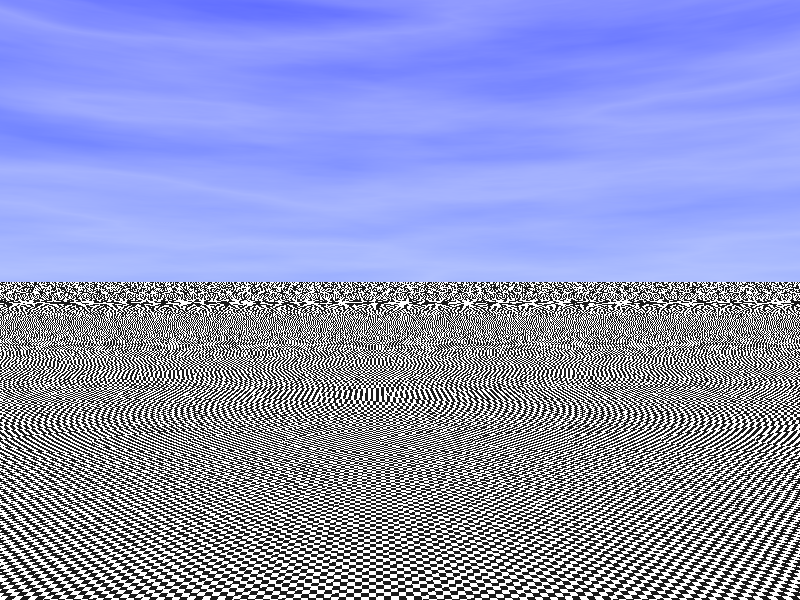 #macro TSUCS(a, b, c,d,e,f, dT, Iter, x0, y0, z0, R) 

    #local Count=0;
	#while (Count<Iter)        
	
		#local x1=x0+dT*(a*(y0-x0) + (d*x0*z0));
		
		
		#local y1=y0+dT*((c * x0) - (x0*z0) + (f*y0));
		
        #local z1=z0+dT*((b * z0) + (x0 * y0) - (e * x0 * x0));		

        
        #if(Count < (Iter - 1500))	
    		sphere {
    		    <x1,y1,z1>, R
                pigment { 
                    rgb <0.9-(Count/Iter)*0.7,0.6,0.2+(Count/Iter)*0.7>
                }
                finish { 
                    diffuse 0.7
                    ambient 0.3 
                    specular 0.5
                    reflection { 
                        0.9  metallic 
                    } 
                }
            }
        #else
            sphere {
                <x1,y1,z1>, R
                pigment { 
                    rgb <(Count/Iter),(Count/Iter)*0.25,(Count/Iter)*0.25>
                }
                finish{
                    diffuse 0.7
                    ambient 0.9
                    specular 0.3
                    reflection { 
                        0.8  metallic 
                    } 
                }
            }
        #end                                             
                       
				
		#local Count=Count+1;
		#local x0=x1;
		#local y0=y1;
		#local z0=z1;
	#end
#end  



       



light_source {
  0*x
  color rgb 1.0
  area_light
  <8, 0, 0> <0, 0, 8>
  6, 4
  adaptive 3
  translate <0, 0, -10>
}


camera {	
	location <0, 20, -500>		           
	look_at <20-(50*clock),5,0>       
	rotate <0,-90+(180*clock),0>
}



plane { y, -190
		pigment { checker rgb <0.1, 0.1, 0.1> rgb <1.0, 1.0, 1.0> scale 5 }
		finish { reflection 0.2 ambient 0.4 }
	}

	fog {
		distance 500
		color rgb 0.9
		fog_offset 2
		fog_alt 5
		fog_type 2
	}

sky_sphere {
		pigment { gradient y
			color_map {
				[0 rgb <0.5, 0.6, 1> ]
				[1 rgb <0, 0, 1> ]
			}
		}
		pigment { wrinkles turbulence clock
			color_map {
				[0 rgbt <1,1,1,1>]
				[0.5 rgbt <0.98, 0.99, 0.99, .6>]
				[1 rgbt <1, 1, 1, 1>]
			}
			scale <.8, .1, .8>
		}
	} 

TSUCS(40, 1.833, 55, 0.16,0.65,20,0.00010, 400000*clock, 0.0001, 0.0001, 0.0001, 1)
